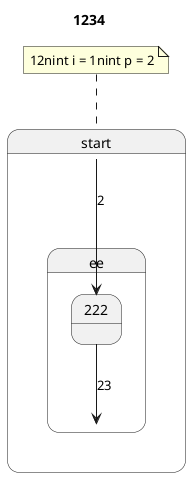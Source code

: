 @startuml
title 1234
state "start" as start {
  state "ee" as ee {
    state "222" as 222 {
    }
  }
}
222 --> ee : 23
start --> 222 : 2
note top of start
  12nint i = 1nint p = 2
end note
@enduml
